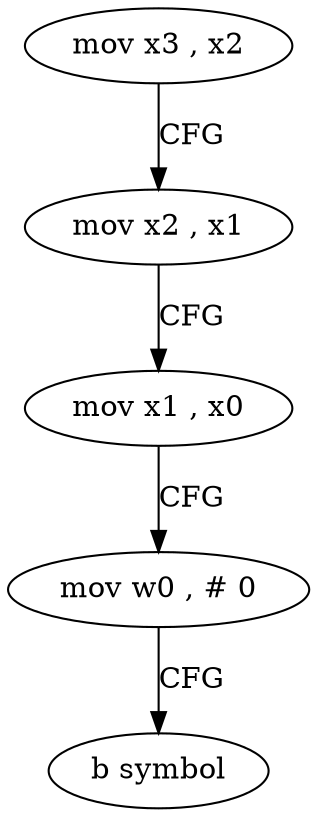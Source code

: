 digraph "func" {
"205576" [label = "mov x3 , x2" ]
"205580" [label = "mov x2 , x1" ]
"205584" [label = "mov x1 , x0" ]
"205588" [label = "mov w0 , # 0" ]
"205592" [label = "b symbol" ]
"205576" -> "205580" [ label = "CFG" ]
"205580" -> "205584" [ label = "CFG" ]
"205584" -> "205588" [ label = "CFG" ]
"205588" -> "205592" [ label = "CFG" ]
}

